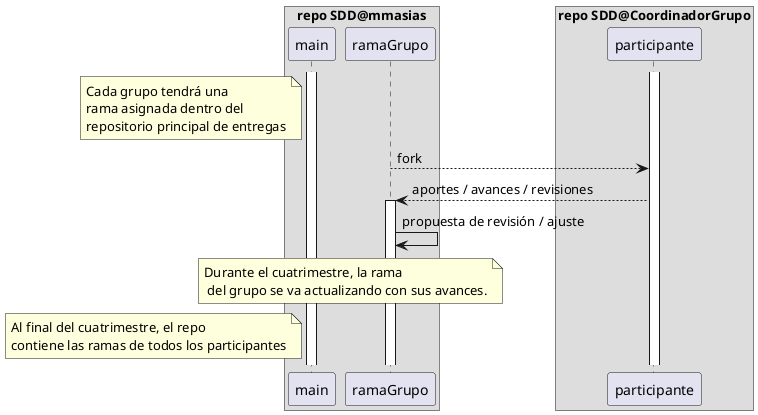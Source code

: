 @startuml

box "repo SDD@mmasias" 
    participant "main" as main
    activate main
    note left main: Cada grupo tendrá una \nrama asignada dentro del\nrepositorio principal de entregas
    participant "ramaGrupo" as ramaGrupo
end box

box "repo SDD@CoordinadorGrupo" 
    ' note right of participante: El participante crea una carpeta, \n dentro de la carpeta de trabajo \n con el formato nombreApellido
    participant "participante" as participante
    activate participante
end box


ramaGrupo --> participante: fork
participante --> ramaGrupo: aportes / avances / revisiones
activate ramaGrupo
ramaGrupo -> ramaGrupo: propuesta de revisión / ajuste

note over main, ramaGrupo: Durante el cuatrimestre, la rama \n del grupo se va actualizando con sus avances.

note left main: Al final del cuatrimestre, el repo\ncontiene las ramas de todos los participantes

@enduml